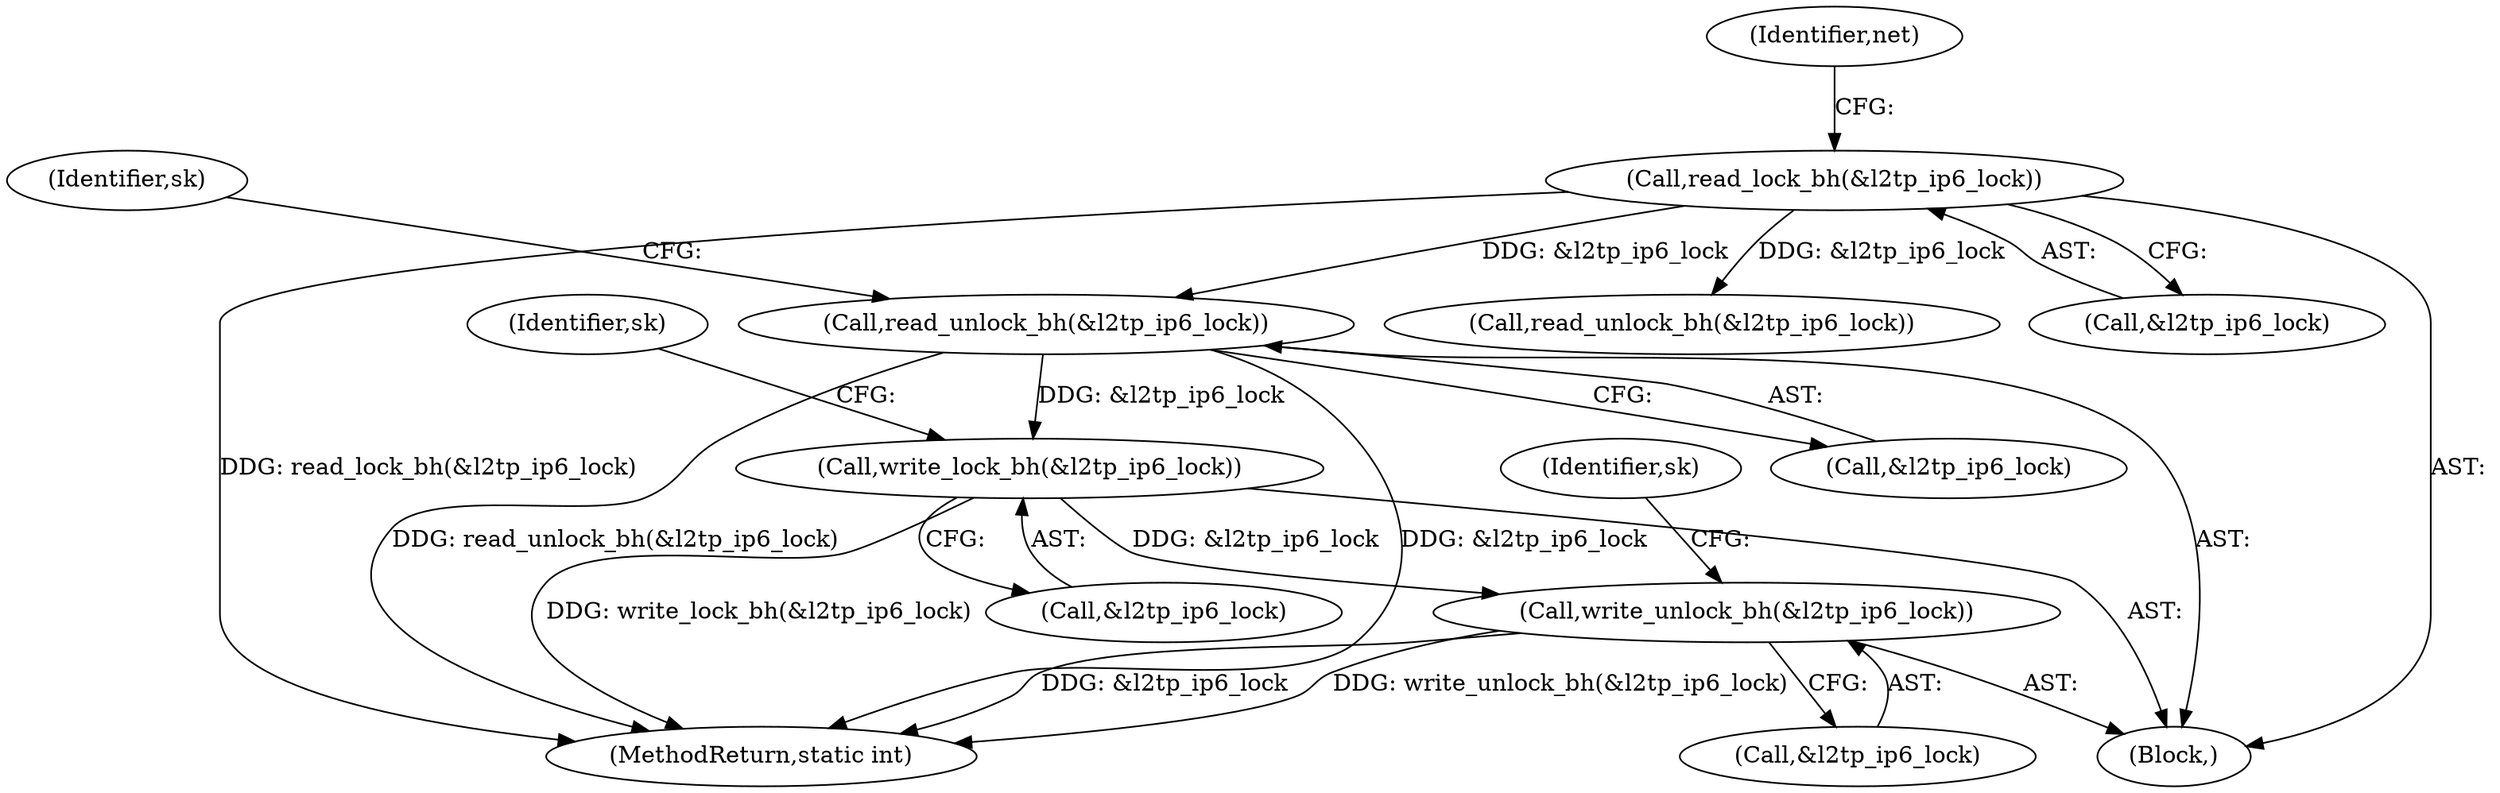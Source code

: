 digraph "0_linux_32c231164b762dddefa13af5a0101032c70b50ef_0@API" {
"1000206" [label="(Call,read_unlock_bh(&l2tp_ip6_lock))"];
"1000189" [label="(Call,read_lock_bh(&l2tp_ip6_lock))"];
"1000327" [label="(Call,write_lock_bh(&l2tp_ip6_lock))"];
"1000336" [label="(Call,write_unlock_bh(&l2tp_ip6_lock))"];
"1000331" [label="(Identifier,sk)"];
"1000110" [label="(Block,)"];
"1000354" [label="(Call,read_unlock_bh(&l2tp_ip6_lock))"];
"1000359" [label="(MethodReturn,static int)"];
"1000328" [label="(Call,&l2tp_ip6_lock)"];
"1000194" [label="(Identifier,net)"];
"1000207" [label="(Call,&l2tp_ip6_lock)"];
"1000327" [label="(Call,write_lock_bh(&l2tp_ip6_lock))"];
"1000190" [label="(Call,&l2tp_ip6_lock)"];
"1000189" [label="(Call,read_lock_bh(&l2tp_ip6_lock))"];
"1000337" [label="(Call,&l2tp_ip6_lock)"];
"1000206" [label="(Call,read_unlock_bh(&l2tp_ip6_lock))"];
"1000336" [label="(Call,write_unlock_bh(&l2tp_ip6_lock))"];
"1000340" [label="(Identifier,sk)"];
"1000210" [label="(Identifier,sk)"];
"1000206" -> "1000110"  [label="AST: "];
"1000206" -> "1000207"  [label="CFG: "];
"1000207" -> "1000206"  [label="AST: "];
"1000210" -> "1000206"  [label="CFG: "];
"1000206" -> "1000359"  [label="DDG: read_unlock_bh(&l2tp_ip6_lock)"];
"1000206" -> "1000359"  [label="DDG: &l2tp_ip6_lock"];
"1000189" -> "1000206"  [label="DDG: &l2tp_ip6_lock"];
"1000206" -> "1000327"  [label="DDG: &l2tp_ip6_lock"];
"1000189" -> "1000110"  [label="AST: "];
"1000189" -> "1000190"  [label="CFG: "];
"1000190" -> "1000189"  [label="AST: "];
"1000194" -> "1000189"  [label="CFG: "];
"1000189" -> "1000359"  [label="DDG: read_lock_bh(&l2tp_ip6_lock)"];
"1000189" -> "1000354"  [label="DDG: &l2tp_ip6_lock"];
"1000327" -> "1000110"  [label="AST: "];
"1000327" -> "1000328"  [label="CFG: "];
"1000328" -> "1000327"  [label="AST: "];
"1000331" -> "1000327"  [label="CFG: "];
"1000327" -> "1000359"  [label="DDG: write_lock_bh(&l2tp_ip6_lock)"];
"1000327" -> "1000336"  [label="DDG: &l2tp_ip6_lock"];
"1000336" -> "1000110"  [label="AST: "];
"1000336" -> "1000337"  [label="CFG: "];
"1000337" -> "1000336"  [label="AST: "];
"1000340" -> "1000336"  [label="CFG: "];
"1000336" -> "1000359"  [label="DDG: write_unlock_bh(&l2tp_ip6_lock)"];
"1000336" -> "1000359"  [label="DDG: &l2tp_ip6_lock"];
}
